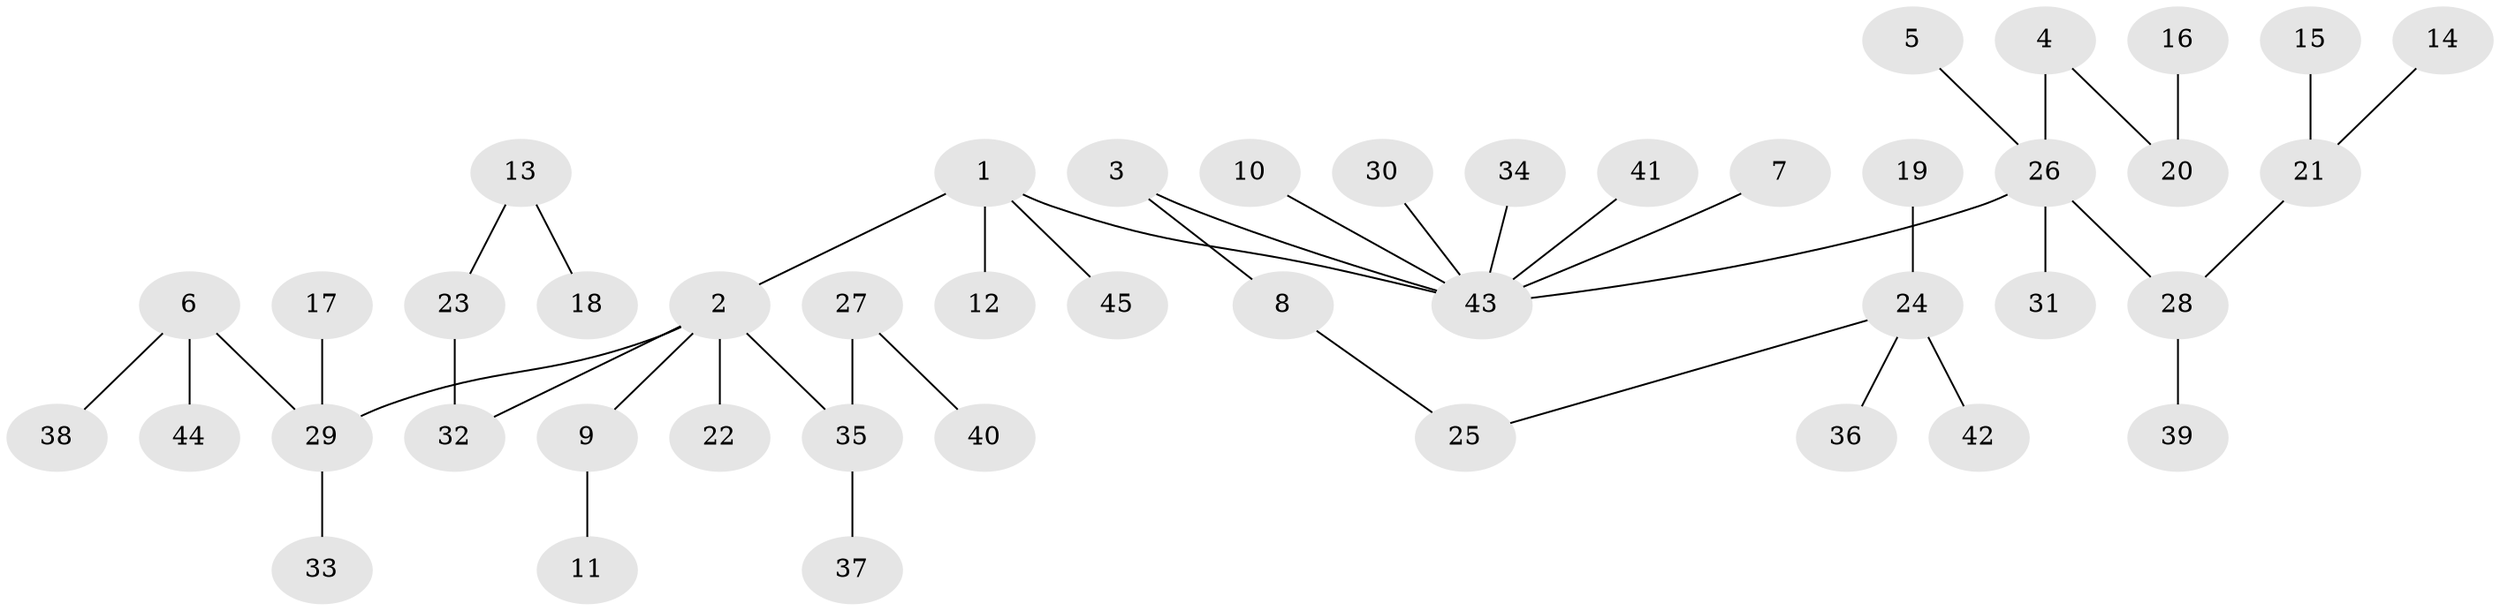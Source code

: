 // original degree distribution, {5: 0.0449438202247191, 9: 0.011235955056179775, 1: 0.5168539325842697, 3: 0.14606741573033707, 6: 0.011235955056179775, 4: 0.0449438202247191, 2: 0.2247191011235955}
// Generated by graph-tools (version 1.1) at 2025/50/03/09/25 03:50:25]
// undirected, 45 vertices, 44 edges
graph export_dot {
graph [start="1"]
  node [color=gray90,style=filled];
  1;
  2;
  3;
  4;
  5;
  6;
  7;
  8;
  9;
  10;
  11;
  12;
  13;
  14;
  15;
  16;
  17;
  18;
  19;
  20;
  21;
  22;
  23;
  24;
  25;
  26;
  27;
  28;
  29;
  30;
  31;
  32;
  33;
  34;
  35;
  36;
  37;
  38;
  39;
  40;
  41;
  42;
  43;
  44;
  45;
  1 -- 2 [weight=1.0];
  1 -- 12 [weight=1.0];
  1 -- 43 [weight=1.0];
  1 -- 45 [weight=1.0];
  2 -- 9 [weight=1.0];
  2 -- 22 [weight=1.0];
  2 -- 29 [weight=1.0];
  2 -- 32 [weight=1.0];
  2 -- 35 [weight=1.0];
  3 -- 8 [weight=1.0];
  3 -- 43 [weight=1.0];
  4 -- 20 [weight=1.0];
  4 -- 26 [weight=1.0];
  5 -- 26 [weight=1.0];
  6 -- 29 [weight=1.0];
  6 -- 38 [weight=1.0];
  6 -- 44 [weight=1.0];
  7 -- 43 [weight=1.0];
  8 -- 25 [weight=1.0];
  9 -- 11 [weight=1.0];
  10 -- 43 [weight=1.0];
  13 -- 18 [weight=1.0];
  13 -- 23 [weight=1.0];
  14 -- 21 [weight=1.0];
  15 -- 21 [weight=1.0];
  16 -- 20 [weight=1.0];
  17 -- 29 [weight=1.0];
  19 -- 24 [weight=1.0];
  21 -- 28 [weight=1.0];
  23 -- 32 [weight=1.0];
  24 -- 25 [weight=1.0];
  24 -- 36 [weight=1.0];
  24 -- 42 [weight=1.0];
  26 -- 28 [weight=1.0];
  26 -- 31 [weight=1.0];
  26 -- 43 [weight=1.0];
  27 -- 35 [weight=1.0];
  27 -- 40 [weight=1.0];
  28 -- 39 [weight=1.0];
  29 -- 33 [weight=1.0];
  30 -- 43 [weight=1.0];
  34 -- 43 [weight=1.0];
  35 -- 37 [weight=1.0];
  41 -- 43 [weight=1.0];
}
